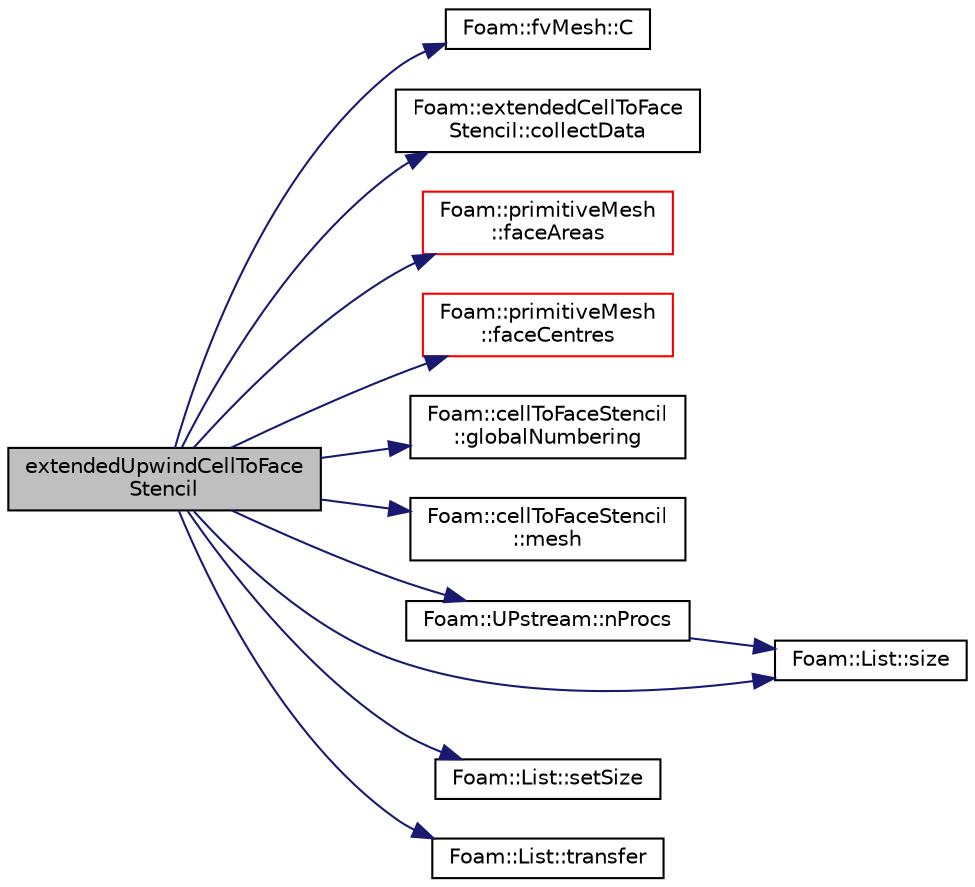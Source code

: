 digraph "extendedUpwindCellToFaceStencil"
{
  bgcolor="transparent";
  edge [fontname="Helvetica",fontsize="10",labelfontname="Helvetica",labelfontsize="10"];
  node [fontname="Helvetica",fontsize="10",shape=record];
  rankdir="LR";
  Node65 [label="extendedUpwindCellToFace\lStencil",height=0.2,width=0.4,color="black", fillcolor="grey75", style="filled", fontcolor="black"];
  Node65 -> Node66 [color="midnightblue",fontsize="10",style="solid",fontname="Helvetica"];
  Node66 [label="Foam::fvMesh::C",height=0.2,width=0.4,color="black",URL="$a23593.html#a0fbf3f470cb51bdbb754bf72e736ae12",tooltip="Return cell centres as volVectorField. "];
  Node65 -> Node67 [color="midnightblue",fontsize="10",style="solid",fontname="Helvetica"];
  Node67 [label="Foam::extendedCellToFace\lStencil::collectData",height=0.2,width=0.4,color="black",URL="$a23497.html#ad8bce97f465f0841c9485c43d35bef32",tooltip="Use map to get the data into stencil order. "];
  Node65 -> Node68 [color="midnightblue",fontsize="10",style="solid",fontname="Helvetica"];
  Node68 [label="Foam::primitiveMesh\l::faceAreas",height=0.2,width=0.4,color="red",URL="$a28685.html#adefd042a02b5fa7ab8ab95063a631420"];
  Node65 -> Node124 [color="midnightblue",fontsize="10",style="solid",fontname="Helvetica"];
  Node124 [label="Foam::primitiveMesh\l::faceCentres",height=0.2,width=0.4,color="red",URL="$a28685.html#a3319847c9ee813a5398d011b08de25a4"];
  Node65 -> Node125 [color="midnightblue",fontsize="10",style="solid",fontname="Helvetica"];
  Node125 [label="Foam::cellToFaceStencil\l::globalNumbering",height=0.2,width=0.4,color="black",URL="$a23513.html#a1b3e7faa331b6cfc9b657a67b1632928",tooltip="Global numbering for cells and boundary faces. "];
  Node65 -> Node126 [color="midnightblue",fontsize="10",style="solid",fontname="Helvetica"];
  Node126 [label="Foam::cellToFaceStencil\l::mesh",height=0.2,width=0.4,color="black",URL="$a23513.html#ae78c91f8ff731c07ccc4351d9fe861ba"];
  Node65 -> Node127 [color="midnightblue",fontsize="10",style="solid",fontname="Helvetica"];
  Node127 [label="Foam::UPstream::nProcs",height=0.2,width=0.4,color="black",URL="$a27377.html#aada0e04d8127eda8ee95be0772754a4f",tooltip="Number of processes in parallel run. "];
  Node127 -> Node120 [color="midnightblue",fontsize="10",style="solid",fontname="Helvetica"];
  Node120 [label="Foam::List::size",height=0.2,width=0.4,color="black",URL="$a26833.html#a8a5f6fa29bd4b500caf186f60245b384",tooltip="Override size to be inconsistent with allocated storage. "];
  Node65 -> Node128 [color="midnightblue",fontsize="10",style="solid",fontname="Helvetica"];
  Node128 [label="Foam::List::setSize",height=0.2,width=0.4,color="black",URL="$a26833.html#aedb985ffeaf1bdbfeccc2a8730405703",tooltip="Reset size of List. "];
  Node65 -> Node120 [color="midnightblue",fontsize="10",style="solid",fontname="Helvetica"];
  Node65 -> Node129 [color="midnightblue",fontsize="10",style="solid",fontname="Helvetica"];
  Node129 [label="Foam::List::transfer",height=0.2,width=0.4,color="black",URL="$a26833.html#a25ad1d2084d16b234b0cf91c07e832c0",tooltip="Transfer the contents of the argument List into this list. "];
}
